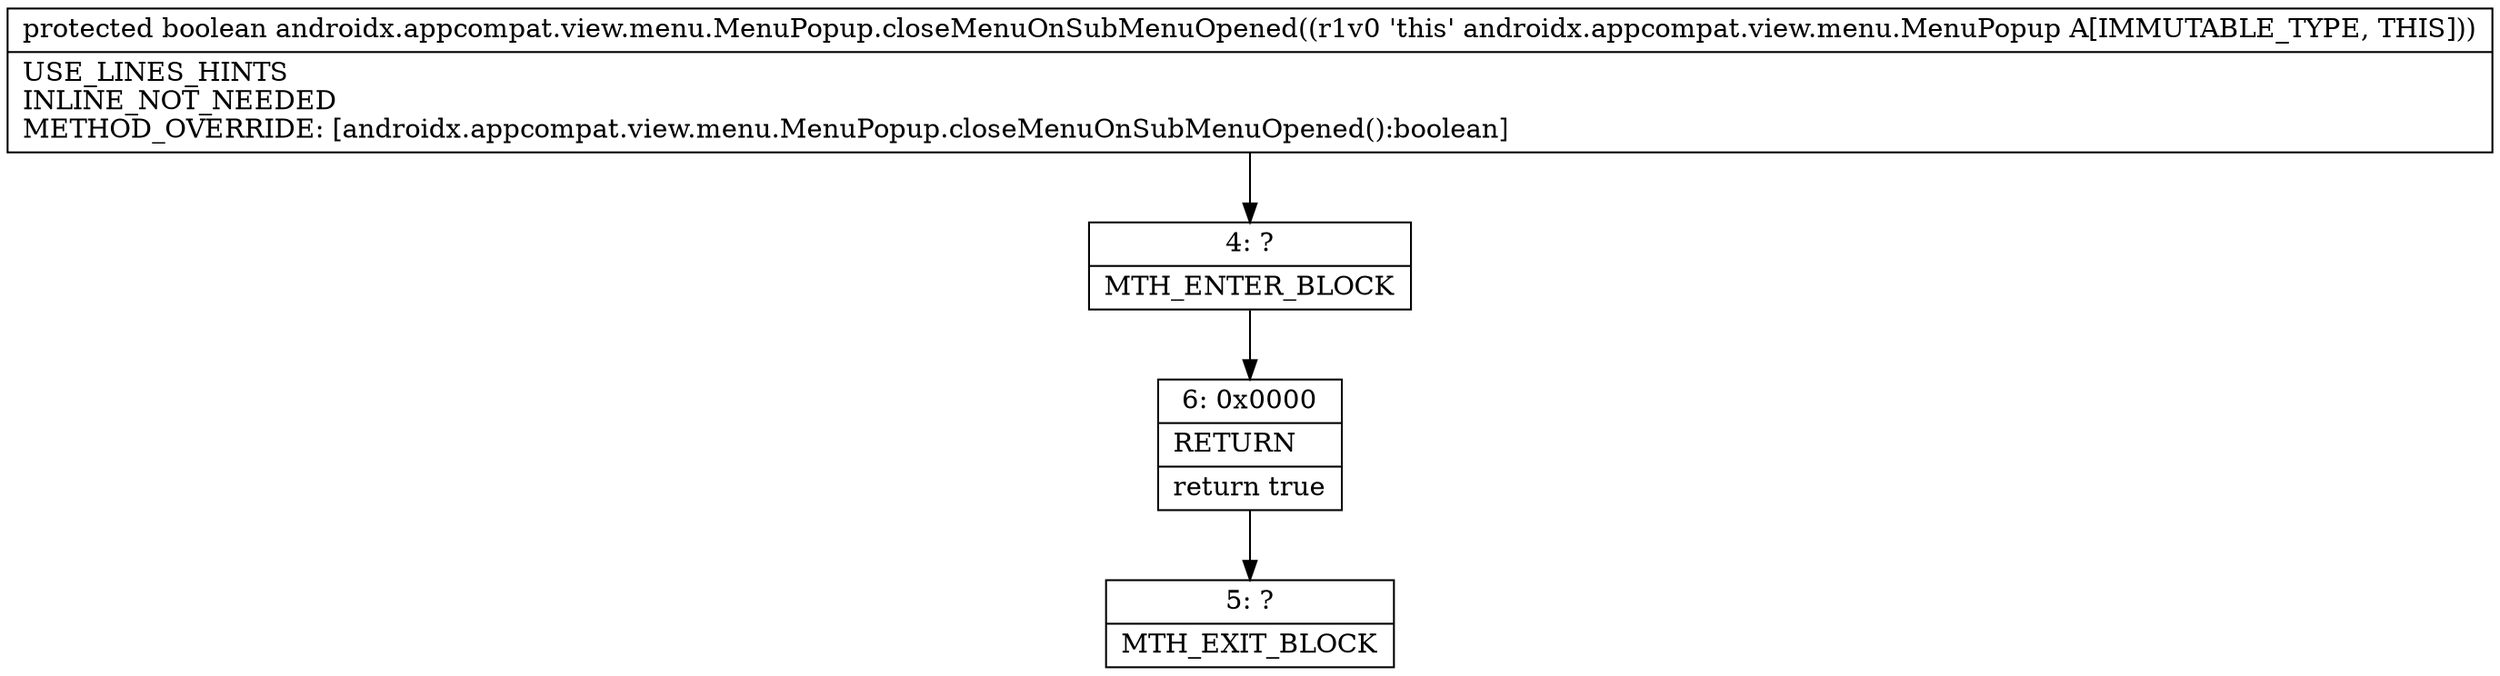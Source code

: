 digraph "CFG forandroidx.appcompat.view.menu.MenuPopup.closeMenuOnSubMenuOpened()Z" {
Node_4 [shape=record,label="{4\:\ ?|MTH_ENTER_BLOCK\l}"];
Node_6 [shape=record,label="{6\:\ 0x0000|RETURN\l|return true\l}"];
Node_5 [shape=record,label="{5\:\ ?|MTH_EXIT_BLOCK\l}"];
MethodNode[shape=record,label="{protected boolean androidx.appcompat.view.menu.MenuPopup.closeMenuOnSubMenuOpened((r1v0 'this' androidx.appcompat.view.menu.MenuPopup A[IMMUTABLE_TYPE, THIS]))  | USE_LINES_HINTS\lINLINE_NOT_NEEDED\lMETHOD_OVERRIDE: [androidx.appcompat.view.menu.MenuPopup.closeMenuOnSubMenuOpened():boolean]\l}"];
MethodNode -> Node_4;Node_4 -> Node_6;
Node_6 -> Node_5;
}


